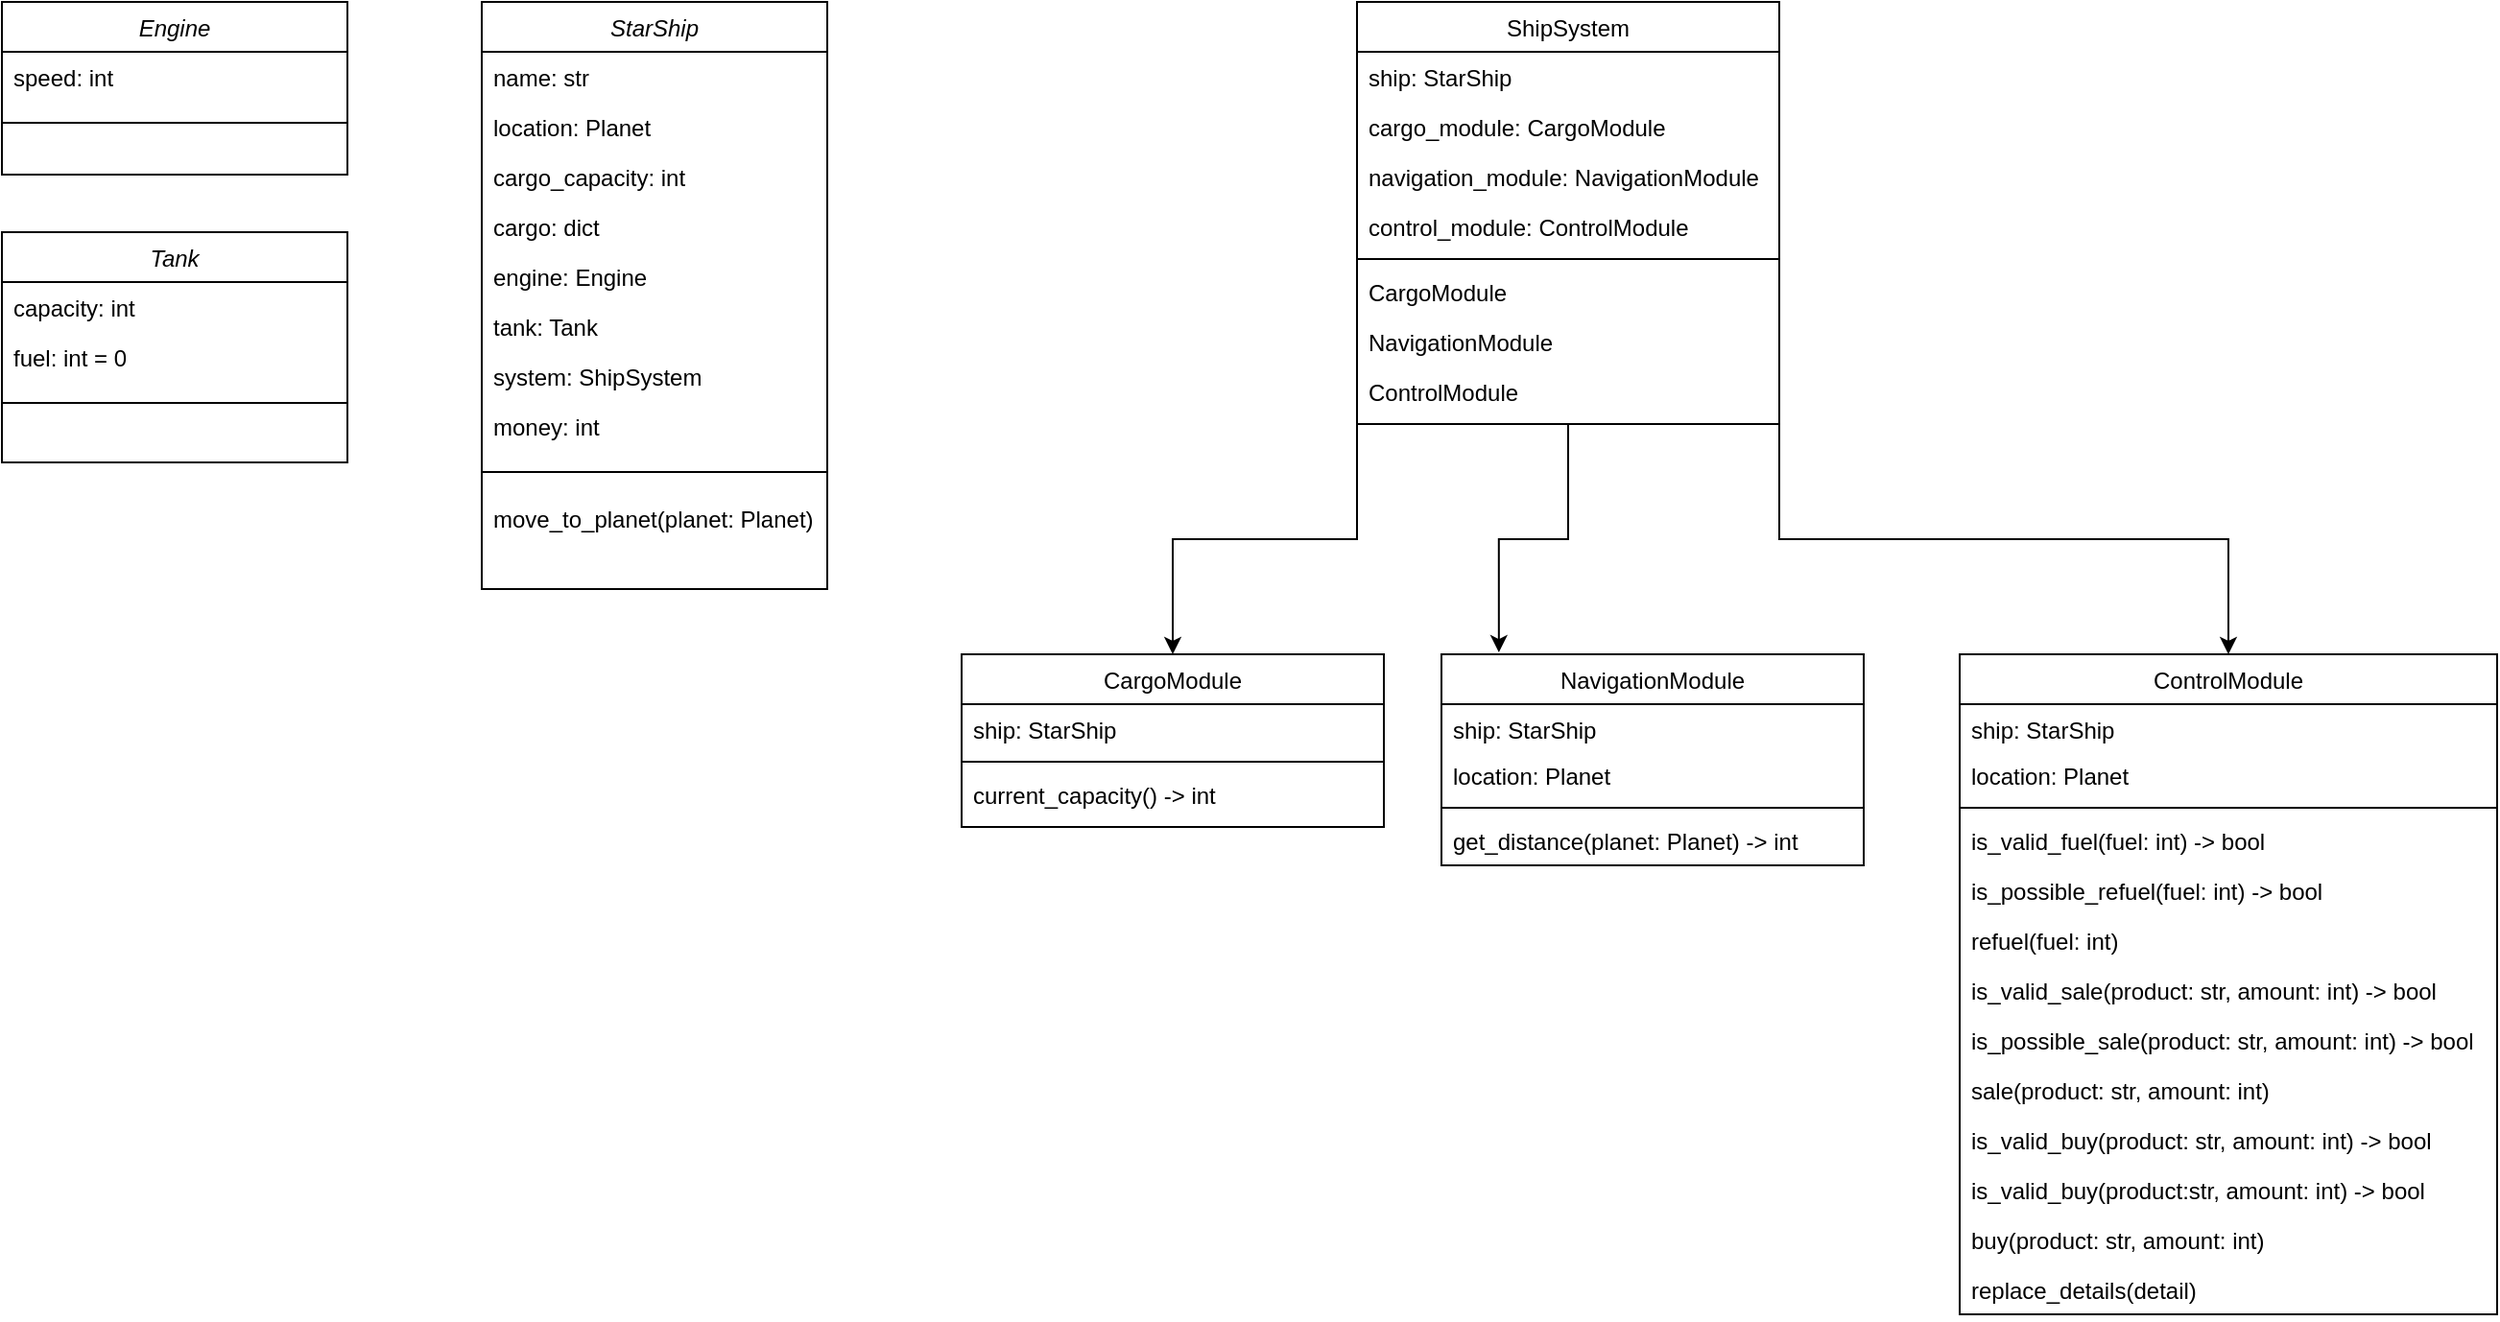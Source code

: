 <mxfile version="20.4.1" type="device" pages="2"><diagram id="C5RBs43oDa-KdzZeNtuy" name="star_ship"><mxGraphModel dx="2249" dy="754" grid="1" gridSize="10" guides="1" tooltips="1" connect="1" arrows="1" fold="1" page="1" pageScale="1" pageWidth="827" pageHeight="1169" math="0" shadow="0"><root><mxCell id="WIyWlLk6GJQsqaUBKTNV-0"/><mxCell id="WIyWlLk6GJQsqaUBKTNV-1" parent="WIyWlLk6GJQsqaUBKTNV-0"/><mxCell id="zkfFHV4jXpPFQw0GAbJ--0" value="StarShip" style="swimlane;fontStyle=2;align=center;verticalAlign=top;childLayout=stackLayout;horizontal=1;startSize=26;horizontalStack=0;resizeParent=1;resizeLast=0;collapsible=1;marginBottom=0;rounded=0;shadow=0;strokeWidth=1;" parent="WIyWlLk6GJQsqaUBKTNV-1" vertex="1"><mxGeometry x="210" y="120" width="180" height="306" as="geometry"><mxRectangle x="220" y="120" width="160" height="26" as="alternateBounds"/></mxGeometry></mxCell><mxCell id="zkfFHV4jXpPFQw0GAbJ--1" value="name: str" style="text;align=left;verticalAlign=top;spacingLeft=4;spacingRight=4;overflow=hidden;rotatable=0;points=[[0,0.5],[1,0.5]];portConstraint=eastwest;" parent="zkfFHV4jXpPFQw0GAbJ--0" vertex="1"><mxGeometry y="26" width="180" height="26" as="geometry"/></mxCell><mxCell id="zkfFHV4jXpPFQw0GAbJ--2" value="location: Planet" style="text;align=left;verticalAlign=top;spacingLeft=4;spacingRight=4;overflow=hidden;rotatable=0;points=[[0,0.5],[1,0.5]];portConstraint=eastwest;rounded=0;shadow=0;html=0;" parent="zkfFHV4jXpPFQw0GAbJ--0" vertex="1"><mxGeometry y="52" width="180" height="26" as="geometry"/></mxCell><mxCell id="zkfFHV4jXpPFQw0GAbJ--3" value="cargo_capacity: int" style="text;align=left;verticalAlign=top;spacingLeft=4;spacingRight=4;overflow=hidden;rotatable=0;points=[[0,0.5],[1,0.5]];portConstraint=eastwest;rounded=0;shadow=0;html=0;" parent="zkfFHV4jXpPFQw0GAbJ--0" vertex="1"><mxGeometry y="78" width="180" height="26" as="geometry"/></mxCell><mxCell id="bUrEsCNzHFu0jHE9UpqL-0" value="cargo: dict" style="text;align=left;verticalAlign=top;spacingLeft=4;spacingRight=4;overflow=hidden;rotatable=0;points=[[0,0.5],[1,0.5]];portConstraint=eastwest;rounded=0;shadow=0;html=0;" parent="zkfFHV4jXpPFQw0GAbJ--0" vertex="1"><mxGeometry y="104" width="180" height="26" as="geometry"/></mxCell><mxCell id="bUrEsCNzHFu0jHE9UpqL-1" value="engine: Engine" style="text;align=left;verticalAlign=top;spacingLeft=4;spacingRight=4;overflow=hidden;rotatable=0;points=[[0,0.5],[1,0.5]];portConstraint=eastwest;rounded=0;shadow=0;html=0;" parent="zkfFHV4jXpPFQw0GAbJ--0" vertex="1"><mxGeometry y="130" width="180" height="26" as="geometry"/></mxCell><mxCell id="bUrEsCNzHFu0jHE9UpqL-2" value="tank: Tank" style="text;align=left;verticalAlign=top;spacingLeft=4;spacingRight=4;overflow=hidden;rotatable=0;points=[[0,0.5],[1,0.5]];portConstraint=eastwest;rounded=0;shadow=0;html=0;" parent="zkfFHV4jXpPFQw0GAbJ--0" vertex="1"><mxGeometry y="156" width="180" height="26" as="geometry"/></mxCell><mxCell id="bUrEsCNzHFu0jHE9UpqL-3" value="system: ShipSystem" style="text;align=left;verticalAlign=top;spacingLeft=4;spacingRight=4;overflow=hidden;rotatable=0;points=[[0,0.5],[1,0.5]];portConstraint=eastwest;rounded=0;shadow=0;html=0;" parent="zkfFHV4jXpPFQw0GAbJ--0" vertex="1"><mxGeometry y="182" width="180" height="26" as="geometry"/></mxCell><mxCell id="3w-U71XWQuJKZiFEmMSr-0" value="money: int&#10;" style="text;align=left;verticalAlign=top;spacingLeft=4;spacingRight=4;overflow=hidden;rotatable=0;points=[[0,0.5],[1,0.5]];portConstraint=eastwest;rounded=0;shadow=0;html=0;" vertex="1" parent="zkfFHV4jXpPFQw0GAbJ--0"><mxGeometry y="208" width="180" height="26" as="geometry"/></mxCell><mxCell id="zkfFHV4jXpPFQw0GAbJ--4" value="" style="line;html=1;strokeWidth=1;align=left;verticalAlign=middle;spacingTop=-1;spacingLeft=3;spacingRight=3;rotatable=0;labelPosition=right;points=[];portConstraint=eastwest;" parent="zkfFHV4jXpPFQw0GAbJ--0" vertex="1"><mxGeometry y="234" width="180" height="22" as="geometry"/></mxCell><mxCell id="bUrEsCNzHFu0jHE9UpqL-6" value="move_to_planet(planet: Planet)" style="text;align=left;verticalAlign=top;spacingLeft=4;spacingRight=4;overflow=hidden;rotatable=0;points=[[0,0.5],[1,0.5]];portConstraint=eastwest;rounded=0;shadow=0;html=0;" parent="zkfFHV4jXpPFQw0GAbJ--0" vertex="1"><mxGeometry y="256" width="180" height="50" as="geometry"/></mxCell><mxCell id="bUrEsCNzHFu0jHE9UpqL-33" style="edgeStyle=orthogonalEdgeStyle;rounded=0;orthogonalLoop=1;jettySize=auto;html=1;exitX=0.5;exitY=1;exitDx=0;exitDy=0;entryX=0.136;entryY=-0.009;entryDx=0;entryDy=0;entryPerimeter=0;" parent="WIyWlLk6GJQsqaUBKTNV-1" source="zkfFHV4jXpPFQw0GAbJ--17" target="bUrEsCNzHFu0jHE9UpqL-20" edge="1"><mxGeometry relative="1" as="geometry"/></mxCell><mxCell id="bUrEsCNzHFu0jHE9UpqL-34" style="edgeStyle=orthogonalEdgeStyle;rounded=0;orthogonalLoop=1;jettySize=auto;html=1;exitX=0;exitY=1;exitDx=0;exitDy=0;entryX=0.5;entryY=0;entryDx=0;entryDy=0;" parent="WIyWlLk6GJQsqaUBKTNV-1" source="zkfFHV4jXpPFQw0GAbJ--17" target="bUrEsCNzHFu0jHE9UpqL-9" edge="1"><mxGeometry relative="1" as="geometry"/></mxCell><mxCell id="bUrEsCNzHFu0jHE9UpqL-35" style="edgeStyle=orthogonalEdgeStyle;rounded=0;orthogonalLoop=1;jettySize=auto;html=1;exitX=1;exitY=1;exitDx=0;exitDy=0;entryX=0.5;entryY=0;entryDx=0;entryDy=0;" parent="WIyWlLk6GJQsqaUBKTNV-1" source="zkfFHV4jXpPFQw0GAbJ--17" target="bUrEsCNzHFu0jHE9UpqL-28" edge="1"><mxGeometry relative="1" as="geometry"/></mxCell><mxCell id="zkfFHV4jXpPFQw0GAbJ--17" value="ShipSystem" style="swimlane;fontStyle=0;align=center;verticalAlign=top;childLayout=stackLayout;horizontal=1;startSize=26;horizontalStack=0;resizeParent=1;resizeLast=0;collapsible=1;marginBottom=0;rounded=0;shadow=0;strokeWidth=1;" parent="WIyWlLk6GJQsqaUBKTNV-1" vertex="1"><mxGeometry x="666" y="120" width="220" height="220" as="geometry"><mxRectangle x="550" y="140" width="160" height="26" as="alternateBounds"/></mxGeometry></mxCell><mxCell id="zkfFHV4jXpPFQw0GAbJ--18" value="ship: StarShip" style="text;align=left;verticalAlign=top;spacingLeft=4;spacingRight=4;overflow=hidden;rotatable=0;points=[[0,0.5],[1,0.5]];portConstraint=eastwest;" parent="zkfFHV4jXpPFQw0GAbJ--17" vertex="1"><mxGeometry y="26" width="220" height="26" as="geometry"/></mxCell><mxCell id="zkfFHV4jXpPFQw0GAbJ--19" value="cargo_module: CargoModule" style="text;align=left;verticalAlign=top;spacingLeft=4;spacingRight=4;overflow=hidden;rotatable=0;points=[[0,0.5],[1,0.5]];portConstraint=eastwest;rounded=0;shadow=0;html=0;" parent="zkfFHV4jXpPFQw0GAbJ--17" vertex="1"><mxGeometry y="52" width="220" height="26" as="geometry"/></mxCell><mxCell id="zkfFHV4jXpPFQw0GAbJ--20" value="navigation_module: NavigationModule" style="text;align=left;verticalAlign=top;spacingLeft=4;spacingRight=4;overflow=hidden;rotatable=0;points=[[0,0.5],[1,0.5]];portConstraint=eastwest;rounded=0;shadow=0;html=0;" parent="zkfFHV4jXpPFQw0GAbJ--17" vertex="1"><mxGeometry y="78" width="220" height="26" as="geometry"/></mxCell><mxCell id="zkfFHV4jXpPFQw0GAbJ--21" value="control_module: ControlModule" style="text;align=left;verticalAlign=top;spacingLeft=4;spacingRight=4;overflow=hidden;rotatable=0;points=[[0,0.5],[1,0.5]];portConstraint=eastwest;rounded=0;shadow=0;html=0;" parent="zkfFHV4jXpPFQw0GAbJ--17" vertex="1"><mxGeometry y="104" width="220" height="26" as="geometry"/></mxCell><mxCell id="zkfFHV4jXpPFQw0GAbJ--23" value="" style="line;html=1;strokeWidth=1;align=left;verticalAlign=middle;spacingTop=-1;spacingLeft=3;spacingRight=3;rotatable=0;labelPosition=right;points=[];portConstraint=eastwest;" parent="zkfFHV4jXpPFQw0GAbJ--17" vertex="1"><mxGeometry y="130" width="220" height="8" as="geometry"/></mxCell><mxCell id="zkfFHV4jXpPFQw0GAbJ--24" value="CargoModule" style="text;align=left;verticalAlign=top;spacingLeft=4;spacingRight=4;overflow=hidden;rotatable=0;points=[[0,0.5],[1,0.5]];portConstraint=eastwest;" parent="zkfFHV4jXpPFQw0GAbJ--17" vertex="1"><mxGeometry y="138" width="220" height="26" as="geometry"/></mxCell><mxCell id="zkfFHV4jXpPFQw0GAbJ--25" value="NavigationModule&#10;" style="text;align=left;verticalAlign=top;spacingLeft=4;spacingRight=4;overflow=hidden;rotatable=0;points=[[0,0.5],[1,0.5]];portConstraint=eastwest;" parent="zkfFHV4jXpPFQw0GAbJ--17" vertex="1"><mxGeometry y="164" width="220" height="26" as="geometry"/></mxCell><mxCell id="bUrEsCNzHFu0jHE9UpqL-8" value="ControlModule" style="text;align=left;verticalAlign=top;spacingLeft=4;spacingRight=4;overflow=hidden;rotatable=0;points=[[0,0.5],[1,0.5]];portConstraint=eastwest;" parent="zkfFHV4jXpPFQw0GAbJ--17" vertex="1"><mxGeometry y="190" width="220" height="26" as="geometry"/></mxCell><mxCell id="bUrEsCNzHFu0jHE9UpqL-9" value="CargoModule" style="swimlane;fontStyle=0;align=center;verticalAlign=top;childLayout=stackLayout;horizontal=1;startSize=26;horizontalStack=0;resizeParent=1;resizeLast=0;collapsible=1;marginBottom=0;rounded=0;shadow=0;strokeWidth=1;" parent="WIyWlLk6GJQsqaUBKTNV-1" vertex="1"><mxGeometry x="460" y="460" width="220" height="90" as="geometry"><mxRectangle x="550" y="140" width="160" height="26" as="alternateBounds"/></mxGeometry></mxCell><mxCell id="bUrEsCNzHFu0jHE9UpqL-10" value="ship: StarShip" style="text;align=left;verticalAlign=top;spacingLeft=4;spacingRight=4;overflow=hidden;rotatable=0;points=[[0,0.5],[1,0.5]];portConstraint=eastwest;" parent="bUrEsCNzHFu0jHE9UpqL-9" vertex="1"><mxGeometry y="26" width="220" height="26" as="geometry"/></mxCell><mxCell id="bUrEsCNzHFu0jHE9UpqL-14" value="" style="line;html=1;strokeWidth=1;align=left;verticalAlign=middle;spacingTop=-1;spacingLeft=3;spacingRight=3;rotatable=0;labelPosition=right;points=[];portConstraint=eastwest;" parent="bUrEsCNzHFu0jHE9UpqL-9" vertex="1"><mxGeometry y="52" width="220" height="8" as="geometry"/></mxCell><mxCell id="bUrEsCNzHFu0jHE9UpqL-18" value="current_capacity() -&gt; int" style="text;align=left;verticalAlign=top;spacingLeft=4;spacingRight=4;overflow=hidden;rotatable=0;points=[[0,0.5],[1,0.5]];portConstraint=eastwest;" parent="bUrEsCNzHFu0jHE9UpqL-9" vertex="1"><mxGeometry y="60" width="220" height="26" as="geometry"/></mxCell><mxCell id="bUrEsCNzHFu0jHE9UpqL-20" value="NavigationModule" style="swimlane;fontStyle=0;align=center;verticalAlign=top;childLayout=stackLayout;horizontal=1;startSize=26;horizontalStack=0;resizeParent=1;resizeLast=0;collapsible=1;marginBottom=0;rounded=0;shadow=0;strokeWidth=1;" parent="WIyWlLk6GJQsqaUBKTNV-1" vertex="1"><mxGeometry x="710" y="460" width="220" height="110" as="geometry"><mxRectangle x="550" y="140" width="160" height="26" as="alternateBounds"/></mxGeometry></mxCell><mxCell id="bUrEsCNzHFu0jHE9UpqL-21" value="ship: StarShip" style="text;align=left;verticalAlign=top;spacingLeft=4;spacingRight=4;overflow=hidden;rotatable=0;points=[[0,0.5],[1,0.5]];portConstraint=eastwest;" parent="bUrEsCNzHFu0jHE9UpqL-20" vertex="1"><mxGeometry y="26" width="220" height="24" as="geometry"/></mxCell><mxCell id="bUrEsCNzHFu0jHE9UpqL-26" value="location: Planet" style="text;align=left;verticalAlign=top;spacingLeft=4;spacingRight=4;overflow=hidden;rotatable=0;points=[[0,0.5],[1,0.5]];portConstraint=eastwest;" parent="bUrEsCNzHFu0jHE9UpqL-20" vertex="1"><mxGeometry y="50" width="220" height="26" as="geometry"/></mxCell><mxCell id="bUrEsCNzHFu0jHE9UpqL-22" value="" style="line;html=1;strokeWidth=1;align=left;verticalAlign=middle;spacingTop=-1;spacingLeft=3;spacingRight=3;rotatable=0;labelPosition=right;points=[];portConstraint=eastwest;" parent="bUrEsCNzHFu0jHE9UpqL-20" vertex="1"><mxGeometry y="76" width="220" height="8" as="geometry"/></mxCell><mxCell id="bUrEsCNzHFu0jHE9UpqL-23" value="get_distance(planet: Planet) -&gt; int" style="text;align=left;verticalAlign=top;spacingLeft=4;spacingRight=4;overflow=hidden;rotatable=0;points=[[0,0.5],[1,0.5]];portConstraint=eastwest;" parent="bUrEsCNzHFu0jHE9UpqL-20" vertex="1"><mxGeometry y="84" width="220" height="26" as="geometry"/></mxCell><mxCell id="bUrEsCNzHFu0jHE9UpqL-28" value="ControlModule" style="swimlane;fontStyle=0;align=center;verticalAlign=top;childLayout=stackLayout;horizontal=1;startSize=26;horizontalStack=0;resizeParent=1;resizeLast=0;collapsible=1;marginBottom=0;rounded=0;shadow=0;strokeWidth=1;" parent="WIyWlLk6GJQsqaUBKTNV-1" vertex="1"><mxGeometry x="980" y="460" width="280" height="344" as="geometry"><mxRectangle x="550" y="140" width="160" height="26" as="alternateBounds"/></mxGeometry></mxCell><mxCell id="bUrEsCNzHFu0jHE9UpqL-29" value="ship: StarShip" style="text;align=left;verticalAlign=top;spacingLeft=4;spacingRight=4;overflow=hidden;rotatable=0;points=[[0,0.5],[1,0.5]];portConstraint=eastwest;" parent="bUrEsCNzHFu0jHE9UpqL-28" vertex="1"><mxGeometry y="26" width="280" height="24" as="geometry"/></mxCell><mxCell id="bUrEsCNzHFu0jHE9UpqL-30" value="location: Planet" style="text;align=left;verticalAlign=top;spacingLeft=4;spacingRight=4;overflow=hidden;rotatable=0;points=[[0,0.5],[1,0.5]];portConstraint=eastwest;" parent="bUrEsCNzHFu0jHE9UpqL-28" vertex="1"><mxGeometry y="50" width="280" height="26" as="geometry"/></mxCell><mxCell id="bUrEsCNzHFu0jHE9UpqL-31" value="" style="line;html=1;strokeWidth=1;align=left;verticalAlign=middle;spacingTop=-1;spacingLeft=3;spacingRight=3;rotatable=0;labelPosition=right;points=[];portConstraint=eastwest;" parent="bUrEsCNzHFu0jHE9UpqL-28" vertex="1"><mxGeometry y="76" width="280" height="8" as="geometry"/></mxCell><mxCell id="bUrEsCNzHFu0jHE9UpqL-32" value="is_valid_fuel(fuel: int) -&gt; bool" style="text;align=left;verticalAlign=top;spacingLeft=4;spacingRight=4;overflow=hidden;rotatable=0;points=[[0,0.5],[1,0.5]];portConstraint=eastwest;" parent="bUrEsCNzHFu0jHE9UpqL-28" vertex="1"><mxGeometry y="84" width="280" height="26" as="geometry"/></mxCell><mxCell id="bUrEsCNzHFu0jHE9UpqL-37" value="is_possible_refuel(fuel: int) -&gt; bool" style="text;align=left;verticalAlign=top;spacingLeft=4;spacingRight=4;overflow=hidden;rotatable=0;points=[[0,0.5],[1,0.5]];portConstraint=eastwest;" parent="bUrEsCNzHFu0jHE9UpqL-28" vertex="1"><mxGeometry y="110" width="280" height="26" as="geometry"/></mxCell><mxCell id="bUrEsCNzHFu0jHE9UpqL-38" value="refuel(fuel: int)&#10;" style="text;align=left;verticalAlign=top;spacingLeft=4;spacingRight=4;overflow=hidden;rotatable=0;points=[[0,0.5],[1,0.5]];portConstraint=eastwest;" parent="bUrEsCNzHFu0jHE9UpqL-28" vertex="1"><mxGeometry y="136" width="280" height="26" as="geometry"/></mxCell><mxCell id="3w-U71XWQuJKZiFEmMSr-1" value="is_valid_sale(product: str, amount: int) -&gt; bool" style="text;align=left;verticalAlign=top;spacingLeft=4;spacingRight=4;overflow=hidden;rotatable=0;points=[[0,0.5],[1,0.5]];portConstraint=eastwest;" vertex="1" parent="bUrEsCNzHFu0jHE9UpqL-28"><mxGeometry y="162" width="280" height="26" as="geometry"/></mxCell><mxCell id="3w-U71XWQuJKZiFEmMSr-2" value="is_possible_sale(product: str, amount: int) -&gt; bool" style="text;align=left;verticalAlign=top;spacingLeft=4;spacingRight=4;overflow=hidden;rotatable=0;points=[[0,0.5],[1,0.5]];portConstraint=eastwest;" vertex="1" parent="bUrEsCNzHFu0jHE9UpqL-28"><mxGeometry y="188" width="280" height="26" as="geometry"/></mxCell><mxCell id="bUrEsCNzHFu0jHE9UpqL-39" value="sale(product: str, amount: int)" style="text;align=left;verticalAlign=top;spacingLeft=4;spacingRight=4;overflow=hidden;rotatable=0;points=[[0,0.5],[1,0.5]];portConstraint=eastwest;" parent="bUrEsCNzHFu0jHE9UpqL-28" vertex="1"><mxGeometry y="214" width="280" height="26" as="geometry"/></mxCell><mxCell id="3w-U71XWQuJKZiFEmMSr-4" value="is_valid_buy(product: str, amount: int) -&gt; bool" style="text;align=left;verticalAlign=top;spacingLeft=4;spacingRight=4;overflow=hidden;rotatable=0;points=[[0,0.5],[1,0.5]];portConstraint=eastwest;" vertex="1" parent="bUrEsCNzHFu0jHE9UpqL-28"><mxGeometry y="240" width="280" height="26" as="geometry"/></mxCell><mxCell id="3w-U71XWQuJKZiFEmMSr-5" value="is_valid_buy(product:str, amount: int) -&gt; bool" style="text;align=left;verticalAlign=top;spacingLeft=4;spacingRight=4;overflow=hidden;rotatable=0;points=[[0,0.5],[1,0.5]];portConstraint=eastwest;" vertex="1" parent="bUrEsCNzHFu0jHE9UpqL-28"><mxGeometry y="266" width="280" height="26" as="geometry"/></mxCell><mxCell id="bUrEsCNzHFu0jHE9UpqL-40" value="buy(product: str, amount: int)" style="text;align=left;verticalAlign=top;spacingLeft=4;spacingRight=4;overflow=hidden;rotatable=0;points=[[0,0.5],[1,0.5]];portConstraint=eastwest;" parent="bUrEsCNzHFu0jHE9UpqL-28" vertex="1"><mxGeometry y="292" width="280" height="26" as="geometry"/></mxCell><mxCell id="a26ArTMrF2nhb9RL_lTJ-0" value="replace_details(detail) " style="text;align=left;verticalAlign=top;spacingLeft=4;spacingRight=4;overflow=hidden;rotatable=0;points=[[0,0.5],[1,0.5]];portConstraint=eastwest;" vertex="1" parent="bUrEsCNzHFu0jHE9UpqL-28"><mxGeometry y="318" width="280" height="26" as="geometry"/></mxCell><mxCell id="bUrEsCNzHFu0jHE9UpqL-41" value="Engine" style="swimlane;fontStyle=2;align=center;verticalAlign=top;childLayout=stackLayout;horizontal=1;startSize=26;horizontalStack=0;resizeParent=1;resizeLast=0;collapsible=1;marginBottom=0;rounded=0;shadow=0;strokeWidth=1;" parent="WIyWlLk6GJQsqaUBKTNV-1" vertex="1"><mxGeometry x="-40" y="120" width="180" height="90" as="geometry"><mxRectangle x="220" y="120" width="160" height="26" as="alternateBounds"/></mxGeometry></mxCell><mxCell id="bUrEsCNzHFu0jHE9UpqL-42" value="speed: int" style="text;align=left;verticalAlign=top;spacingLeft=4;spacingRight=4;overflow=hidden;rotatable=0;points=[[0,0.5],[1,0.5]];portConstraint=eastwest;" parent="bUrEsCNzHFu0jHE9UpqL-41" vertex="1"><mxGeometry y="26" width="180" height="26" as="geometry"/></mxCell><mxCell id="bUrEsCNzHFu0jHE9UpqL-49" value="" style="line;html=1;strokeWidth=1;align=left;verticalAlign=middle;spacingTop=-1;spacingLeft=3;spacingRight=3;rotatable=0;labelPosition=right;points=[];portConstraint=eastwest;" parent="bUrEsCNzHFu0jHE9UpqL-41" vertex="1"><mxGeometry y="52" width="180" height="22" as="geometry"/></mxCell><mxCell id="bUrEsCNzHFu0jHE9UpqL-51" value="Tank" style="swimlane;fontStyle=2;align=center;verticalAlign=top;childLayout=stackLayout;horizontal=1;startSize=26;horizontalStack=0;resizeParent=1;resizeLast=0;collapsible=1;marginBottom=0;rounded=0;shadow=0;strokeWidth=1;" parent="WIyWlLk6GJQsqaUBKTNV-1" vertex="1"><mxGeometry x="-40" y="240" width="180" height="120" as="geometry"><mxRectangle x="220" y="120" width="160" height="26" as="alternateBounds"/></mxGeometry></mxCell><mxCell id="bUrEsCNzHFu0jHE9UpqL-52" value="capacity: int" style="text;align=left;verticalAlign=top;spacingLeft=4;spacingRight=4;overflow=hidden;rotatable=0;points=[[0,0.5],[1,0.5]];portConstraint=eastwest;" parent="bUrEsCNzHFu0jHE9UpqL-51" vertex="1"><mxGeometry y="26" width="180" height="26" as="geometry"/></mxCell><mxCell id="bUrEsCNzHFu0jHE9UpqL-57" value="fuel: int = 0" style="text;align=left;verticalAlign=top;spacingLeft=4;spacingRight=4;overflow=hidden;rotatable=0;points=[[0,0.5],[1,0.5]];portConstraint=eastwest;" parent="bUrEsCNzHFu0jHE9UpqL-51" vertex="1"><mxGeometry y="52" width="180" height="26" as="geometry"/></mxCell><mxCell id="bUrEsCNzHFu0jHE9UpqL-53" value="" style="line;html=1;strokeWidth=1;align=left;verticalAlign=middle;spacingTop=-1;spacingLeft=3;spacingRight=3;rotatable=0;labelPosition=right;points=[];portConstraint=eastwest;" parent="bUrEsCNzHFu0jHE9UpqL-51" vertex="1"><mxGeometry y="78" width="180" height="22" as="geometry"/></mxCell></root></mxGraphModel></diagram><diagram id="OpZBh93kWzvHeWUuWmNN" name="planet"><mxGraphModel dx="2249" dy="754" grid="1" gridSize="10" guides="1" tooltips="1" connect="1" arrows="1" fold="1" page="1" pageScale="1" pageWidth="827" pageHeight="1169" math="0" shadow="0"><root><mxCell id="0"/><mxCell id="1" parent="0"/><mxCell id="Af90ybtC1cP2SmcvTVrj-1" value="Planet" style="swimlane;fontStyle=1;align=center;verticalAlign=top;childLayout=stackLayout;horizontal=1;startSize=26;horizontalStack=0;resizeParent=1;resizeParentMax=0;resizeLast=0;collapsible=1;marginBottom=0;rounded=0;fillColor=none;" parent="1" vertex="1"><mxGeometry x="-520" y="106" width="160" height="160" as="geometry"/></mxCell><mxCell id="Af90ybtC1cP2SmcvTVrj-2" value="name: str" style="text;strokeColor=none;fillColor=none;align=left;verticalAlign=top;spacingLeft=4;spacingRight=4;overflow=hidden;rotatable=0;points=[[0,0.5],[1,0.5]];portConstraint=eastwest;rounded=0;" parent="Af90ybtC1cP2SmcvTVrj-1" vertex="1"><mxGeometry y="26" width="160" height="26" as="geometry"/></mxCell><mxCell id="Af90ybtC1cP2SmcvTVrj-3" value="coord: tuple" style="text;strokeColor=none;fillColor=none;align=left;verticalAlign=top;spacingLeft=4;spacingRight=4;overflow=hidden;rotatable=0;points=[[0,0.5],[1,0.5]];portConstraint=eastwest;rounded=0;" parent="Af90ybtC1cP2SmcvTVrj-1" vertex="1"><mxGeometry y="52" width="160" height="26" as="geometry"/></mxCell><mxCell id="Af90ybtC1cP2SmcvTVrj-4" value="stock: Stock" style="text;strokeColor=none;fillColor=none;align=left;verticalAlign=top;spacingLeft=4;spacingRight=4;overflow=hidden;rotatable=0;points=[[0,0.5],[1,0.5]];portConstraint=eastwest;rounded=0;" parent="Af90ybtC1cP2SmcvTVrj-1" vertex="1"><mxGeometry y="78" width="160" height="26" as="geometry"/></mxCell><mxCell id="Af90ybtC1cP2SmcvTVrj-5" value="shop: Shop" style="text;strokeColor=none;fillColor=none;align=left;verticalAlign=top;spacingLeft=4;spacingRight=4;overflow=hidden;rotatable=0;points=[[0,0.5],[1,0.5]];portConstraint=eastwest;rounded=0;" parent="Af90ybtC1cP2SmcvTVrj-1" vertex="1"><mxGeometry y="104" width="160" height="26" as="geometry"/></mxCell><mxCell id="Af90ybtC1cP2SmcvTVrj-6" value="" style="line;strokeWidth=1;fillColor=none;align=left;verticalAlign=middle;spacingTop=-1;spacingLeft=3;spacingRight=3;rotatable=0;labelPosition=right;points=[];portConstraint=eastwest;rounded=0;" parent="Af90ybtC1cP2SmcvTVrj-1" vertex="1"><mxGeometry y="130" width="160" height="30" as="geometry"/></mxCell><mxCell id="Af90ybtC1cP2SmcvTVrj-7" value="Stock" style="swimlane;fontStyle=1;align=center;verticalAlign=top;childLayout=stackLayout;horizontal=1;startSize=26;horizontalStack=0;resizeParent=1;resizeParentMax=0;resizeLast=0;collapsible=1;marginBottom=0;rounded=0;fillColor=none;" parent="1" vertex="1"><mxGeometry x="-330" y="106" width="160" height="108" as="geometry"/></mxCell><mxCell id="Af90ybtC1cP2SmcvTVrj-8" value="products: dict" style="text;strokeColor=none;fillColor=none;align=left;verticalAlign=top;spacingLeft=4;spacingRight=4;overflow=hidden;rotatable=0;points=[[0,0.5],[1,0.5]];portConstraint=eastwest;rounded=0;" parent="Af90ybtC1cP2SmcvTVrj-7" vertex="1"><mxGeometry y="26" width="160" height="26" as="geometry"/></mxCell><mxCell id="Af90ybtC1cP2SmcvTVrj-9" value="system: StockSystem" style="text;strokeColor=none;fillColor=none;align=left;verticalAlign=top;spacingLeft=4;spacingRight=4;overflow=hidden;rotatable=0;points=[[0,0.5],[1,0.5]];portConstraint=eastwest;rounded=0;" parent="Af90ybtC1cP2SmcvTVrj-7" vertex="1"><mxGeometry y="52" width="160" height="26" as="geometry"/></mxCell><mxCell id="Af90ybtC1cP2SmcvTVrj-10" value="" style="line;strokeWidth=1;fillColor=none;align=left;verticalAlign=middle;spacingTop=-1;spacingLeft=3;spacingRight=3;rotatable=0;labelPosition=right;points=[];portConstraint=eastwest;rounded=0;" parent="Af90ybtC1cP2SmcvTVrj-7" vertex="1"><mxGeometry y="78" width="160" height="30" as="geometry"/></mxCell><mxCell id="Af90ybtC1cP2SmcvTVrj-11" value="StockSystem" style="swimlane;fontStyle=1;align=center;verticalAlign=top;childLayout=stackLayout;horizontal=1;startSize=26;horizontalStack=0;resizeParent=1;resizeParentMax=0;resizeLast=0;collapsible=1;marginBottom=0;rounded=0;fillColor=none;" parent="1" vertex="1"><mxGeometry x="-140" y="106" width="270" height="160" as="geometry"/></mxCell><mxCell id="Af90ybtC1cP2SmcvTVrj-12" value="stock: Stock" style="text;strokeColor=none;fillColor=none;align=left;verticalAlign=top;spacingLeft=4;spacingRight=4;overflow=hidden;rotatable=0;points=[[0,0.5],[1,0.5]];portConstraint=eastwest;rounded=0;" parent="Af90ybtC1cP2SmcvTVrj-11" vertex="1"><mxGeometry y="26" width="270" height="26" as="geometry"/></mxCell><mxCell id="Af90ybtC1cP2SmcvTVrj-13" value="" style="line;strokeWidth=1;fillColor=none;align=left;verticalAlign=middle;spacingTop=-1;spacingLeft=3;spacingRight=3;rotatable=0;labelPosition=right;points=[];portConstraint=eastwest;rounded=0;" parent="Af90ybtC1cP2SmcvTVrj-11" vertex="1"><mxGeometry y="52" width="270" height="30" as="geometry"/></mxCell><mxCell id="Af90ybtC1cP2SmcvTVrj-14" value="update_price(product_name: str, price: int)&#10;" style="text;align=left;verticalAlign=top;spacingLeft=4;spacingRight=4;overflow=hidden;rotatable=0;points=[[0,0.5],[1,0.5]];portConstraint=eastwest;" parent="Af90ybtC1cP2SmcvTVrj-11" vertex="1"><mxGeometry y="82" width="270" height="26" as="geometry"/></mxCell><mxCell id="Af90ybtC1cP2SmcvTVrj-15" value="update_amount(product_name: str, amount: int)" style="text;align=left;verticalAlign=top;spacingLeft=4;spacingRight=4;overflow=hidden;rotatable=0;points=[[0,0.5],[1,0.5]];portConstraint=eastwest;" parent="Af90ybtC1cP2SmcvTVrj-11" vertex="1"><mxGeometry y="108" width="270" height="26" as="geometry"/></mxCell><mxCell id="Af90ybtC1cP2SmcvTVrj-16" value="get_product(product_name: str) -&gt; list" style="text;align=left;verticalAlign=top;spacingLeft=4;spacingRight=4;overflow=hidden;rotatable=0;points=[[0,0.5],[1,0.5]];portConstraint=eastwest;" parent="Af90ybtC1cP2SmcvTVrj-11" vertex="1"><mxGeometry y="134" width="270" height="26" as="geometry"/></mxCell><mxCell id="Af90ybtC1cP2SmcvTVrj-17" value="Shop" style="swimlane;fontStyle=1;align=center;verticalAlign=top;childLayout=stackLayout;horizontal=1;startSize=26;horizontalStack=0;resizeParent=1;resizeParentMax=0;resizeLast=0;collapsible=1;marginBottom=0;rounded=0;fillColor=none;" parent="1" vertex="1"><mxGeometry x="-330" y="226" width="160" height="130" as="geometry"/></mxCell><mxCell id="Af90ybtC1cP2SmcvTVrj-18" value="tanks: list" style="text;strokeColor=none;fillColor=none;align=left;verticalAlign=top;spacingLeft=4;spacingRight=4;overflow=hidden;rotatable=0;points=[[0,0.5],[1,0.5]];portConstraint=eastwest;rounded=0;" parent="Af90ybtC1cP2SmcvTVrj-17" vertex="1"><mxGeometry y="26" width="160" height="26" as="geometry"/></mxCell><mxCell id="Af90ybtC1cP2SmcvTVrj-19" value="engines: list" style="text;strokeColor=none;fillColor=none;align=left;verticalAlign=top;spacingLeft=4;spacingRight=4;overflow=hidden;rotatable=0;points=[[0,0.5],[1,0.5]];portConstraint=eastwest;rounded=0;" parent="Af90ybtC1cP2SmcvTVrj-17" vertex="1"><mxGeometry y="52" width="160" height="26" as="geometry"/></mxCell><mxCell id="Af90ybtC1cP2SmcvTVrj-20" value="ships: list" style="text;strokeColor=none;fillColor=none;align=left;verticalAlign=top;spacingLeft=4;spacingRight=4;overflow=hidden;rotatable=0;points=[[0,0.5],[1,0.5]];portConstraint=eastwest;rounded=0;" parent="Af90ybtC1cP2SmcvTVrj-17" vertex="1"><mxGeometry y="78" width="160" height="26" as="geometry"/></mxCell><mxCell id="Af90ybtC1cP2SmcvTVrj-21" value="" style="line;strokeWidth=1;fillColor=none;align=left;verticalAlign=middle;spacingTop=-1;spacingLeft=3;spacingRight=3;rotatable=0;labelPosition=right;points=[];portConstraint=eastwest;rounded=0;" parent="Af90ybtC1cP2SmcvTVrj-17" vertex="1"><mxGeometry y="104" width="160" height="26" as="geometry"/></mxCell></root></mxGraphModel></diagram></mxfile>